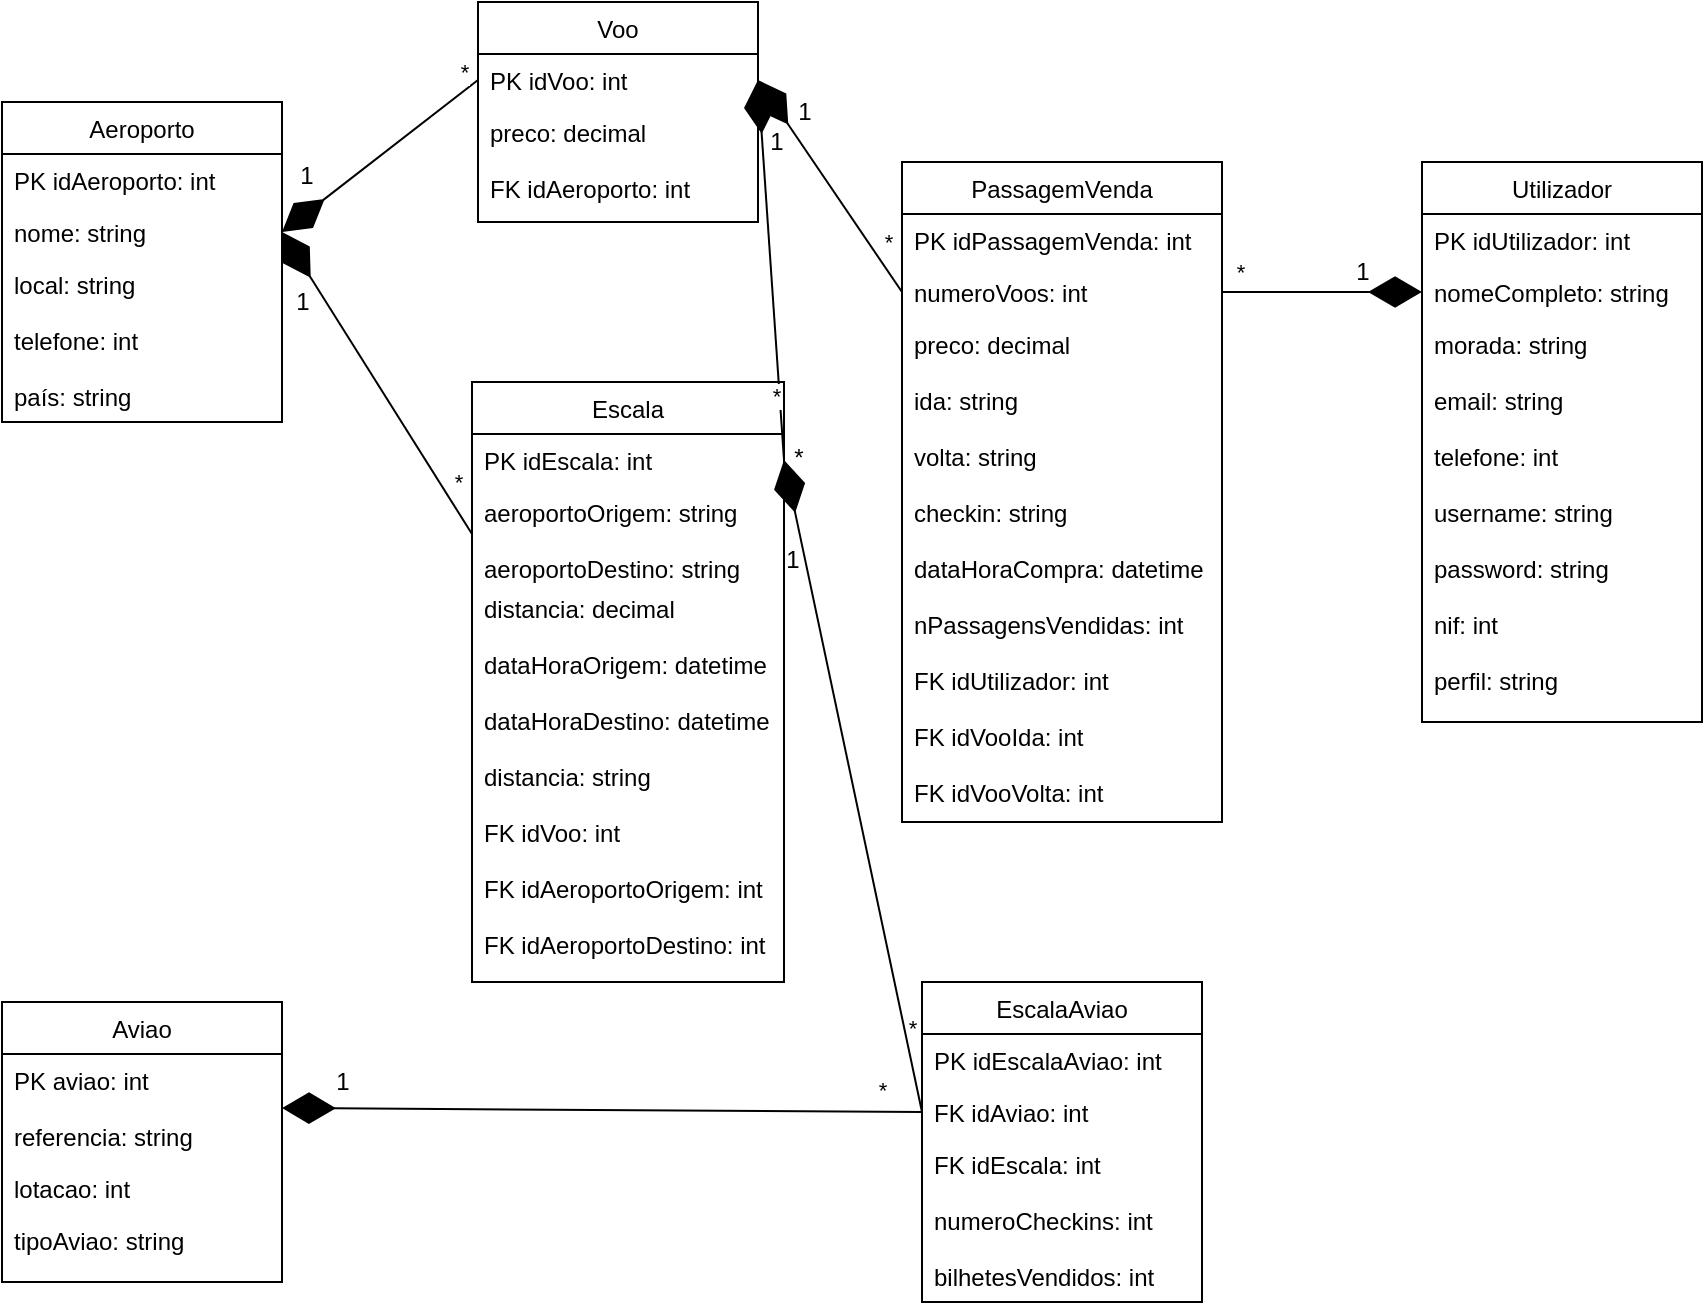 <mxfile version="14.7.2" type="device"><diagram id="C5RBs43oDa-KdzZeNtuy" name="Page-1"><mxGraphModel dx="950" dy="443" grid="1" gridSize="10" guides="1" tooltips="1" connect="1" arrows="1" fold="1" page="1" pageScale="1" pageWidth="827" pageHeight="1169" math="0" shadow="0"><root><mxCell id="WIyWlLk6GJQsqaUBKTNV-0"/><mxCell id="WIyWlLk6GJQsqaUBKTNV-1" parent="WIyWlLk6GJQsqaUBKTNV-0"/><mxCell id="OGKQrla6Lr9_N94wznhQ-4" value="Aeroporto" style="swimlane;fontStyle=0;childLayout=stackLayout;horizontal=1;startSize=26;horizontalStack=0;resizeParent=1;resizeParentMax=0;resizeLast=0;collapsible=1;marginBottom=0;" parent="WIyWlLk6GJQsqaUBKTNV-1" vertex="1"><mxGeometry x="40" y="220" width="140" height="160" as="geometry"/></mxCell><mxCell id="OGKQrla6Lr9_N94wznhQ-5" value="PK idAeroporto: int" style="text;strokeColor=none;fillColor=none;align=left;verticalAlign=top;spacingLeft=4;spacingRight=4;overflow=hidden;rotatable=0;points=[[0,0.5],[1,0.5]];portConstraint=eastwest;" parent="OGKQrla6Lr9_N94wznhQ-4" vertex="1"><mxGeometry y="26" width="140" height="26" as="geometry"/></mxCell><mxCell id="OGKQrla6Lr9_N94wznhQ-6" value="nome: string" style="text;strokeColor=none;fillColor=none;align=left;verticalAlign=top;spacingLeft=4;spacingRight=4;overflow=hidden;rotatable=0;points=[[0,0.5],[1,0.5]];portConstraint=eastwest;" parent="OGKQrla6Lr9_N94wznhQ-4" vertex="1"><mxGeometry y="52" width="140" height="26" as="geometry"/></mxCell><mxCell id="OGKQrla6Lr9_N94wznhQ-7" value="local: string&#10;&#10;telefone: int&#10;&#10;país: string" style="text;strokeColor=none;fillColor=none;align=left;verticalAlign=top;spacingLeft=4;spacingRight=4;overflow=hidden;rotatable=0;points=[[0,0.5],[1,0.5]];portConstraint=eastwest;" parent="OGKQrla6Lr9_N94wznhQ-4" vertex="1"><mxGeometry y="78" width="140" height="82" as="geometry"/></mxCell><mxCell id="OGKQrla6Lr9_N94wznhQ-8" value="Utilizador" style="swimlane;fontStyle=0;childLayout=stackLayout;horizontal=1;startSize=26;horizontalStack=0;resizeParent=1;resizeParentMax=0;resizeLast=0;collapsible=1;marginBottom=0;" parent="WIyWlLk6GJQsqaUBKTNV-1" vertex="1"><mxGeometry x="750" y="250" width="140" height="280" as="geometry"/></mxCell><mxCell id="OGKQrla6Lr9_N94wznhQ-9" value="PK idUtilizador: int" style="text;strokeColor=none;fillColor=none;align=left;verticalAlign=top;spacingLeft=4;spacingRight=4;overflow=hidden;rotatable=0;points=[[0,0.5],[1,0.5]];portConstraint=eastwest;" parent="OGKQrla6Lr9_N94wznhQ-8" vertex="1"><mxGeometry y="26" width="140" height="26" as="geometry"/></mxCell><mxCell id="OGKQrla6Lr9_N94wznhQ-10" value="nomeCompleto: string" style="text;strokeColor=none;fillColor=none;align=left;verticalAlign=top;spacingLeft=4;spacingRight=4;overflow=hidden;rotatable=0;points=[[0,0.5],[1,0.5]];portConstraint=eastwest;" parent="OGKQrla6Lr9_N94wznhQ-8" vertex="1"><mxGeometry y="52" width="140" height="26" as="geometry"/></mxCell><mxCell id="OGKQrla6Lr9_N94wznhQ-11" value="morada: string&#10;&#10;email: string&#10;&#10;telefone: int&#10;&#10;username: string&#10;&#10;password: string&#10;&#10;nif: int&#10;&#10;perfil: string" style="text;strokeColor=none;fillColor=none;align=left;verticalAlign=top;spacingLeft=4;spacingRight=4;overflow=hidden;rotatable=0;points=[[0,0.5],[1,0.5]];portConstraint=eastwest;" parent="OGKQrla6Lr9_N94wznhQ-8" vertex="1"><mxGeometry y="78" width="140" height="202" as="geometry"/></mxCell><mxCell id="OGKQrla6Lr9_N94wznhQ-12" value="Voo" style="swimlane;fontStyle=0;childLayout=stackLayout;horizontal=1;startSize=26;horizontalStack=0;resizeParent=1;resizeParentMax=0;resizeLast=0;collapsible=1;marginBottom=0;" parent="WIyWlLk6GJQsqaUBKTNV-1" vertex="1"><mxGeometry x="278" y="170" width="140" height="110" as="geometry"/></mxCell><mxCell id="OGKQrla6Lr9_N94wznhQ-13" value="PK idVoo: int" style="text;strokeColor=none;fillColor=none;align=left;verticalAlign=top;spacingLeft=4;spacingRight=4;overflow=hidden;rotatable=0;points=[[0,0.5],[1,0.5]];portConstraint=eastwest;" parent="OGKQrla6Lr9_N94wznhQ-12" vertex="1"><mxGeometry y="26" width="140" height="26" as="geometry"/></mxCell><mxCell id="OGKQrla6Lr9_N94wznhQ-15" value="preco: decimal&#10;&#10;FK idAeroporto: int" style="text;strokeColor=none;fillColor=none;align=left;verticalAlign=top;spacingLeft=4;spacingRight=4;overflow=hidden;rotatable=0;points=[[0,0.5],[1,0.5]];portConstraint=eastwest;" parent="OGKQrla6Lr9_N94wznhQ-12" vertex="1"><mxGeometry y="52" width="140" height="58" as="geometry"/></mxCell><mxCell id="OGKQrla6Lr9_N94wznhQ-16" value="Escala" style="swimlane;fontStyle=0;childLayout=stackLayout;horizontal=1;startSize=26;horizontalStack=0;resizeParent=1;resizeParentMax=0;resizeLast=0;collapsible=1;marginBottom=0;" parent="WIyWlLk6GJQsqaUBKTNV-1" vertex="1"><mxGeometry x="275" y="360" width="156" height="300" as="geometry"/></mxCell><mxCell id="OGKQrla6Lr9_N94wznhQ-17" value="PK idEscala: int&#10;" style="text;strokeColor=none;fillColor=none;align=left;verticalAlign=top;spacingLeft=4;spacingRight=4;overflow=hidden;rotatable=0;points=[[0,0.5],[1,0.5]];portConstraint=eastwest;" parent="OGKQrla6Lr9_N94wznhQ-16" vertex="1"><mxGeometry y="26" width="156" height="26" as="geometry"/></mxCell><mxCell id="OGKQrla6Lr9_N94wznhQ-18" value="aeroportoOrigem: string&#10;&#10;aeroportoDestino: string" style="text;strokeColor=none;fillColor=none;align=left;verticalAlign=top;spacingLeft=4;spacingRight=4;overflow=hidden;rotatable=0;points=[[0,0.5],[1,0.5]];portConstraint=eastwest;" parent="OGKQrla6Lr9_N94wznhQ-16" vertex="1"><mxGeometry y="52" width="156" height="48" as="geometry"/></mxCell><mxCell id="OGKQrla6Lr9_N94wznhQ-19" value="distancia: decimal&#10;&#10;dataHoraOrigem: datetime&#10;&#10;dataHoraDestino: datetime&#10;&#10;distancia: string&#10;&#10;FK idVoo: int&#10;&#10;FK idAeroportoOrigem: int&#10;&#10;FK idAeroportoDestino: int" style="text;strokeColor=none;fillColor=none;align=left;verticalAlign=top;spacingLeft=4;spacingRight=4;overflow=hidden;rotatable=0;points=[[0,0.5],[1,0.5]];portConstraint=eastwest;" parent="OGKQrla6Lr9_N94wznhQ-16" vertex="1"><mxGeometry y="100" width="156" height="200" as="geometry"/></mxCell><mxCell id="OGKQrla6Lr9_N94wznhQ-20" value="PassagemVenda" style="swimlane;fontStyle=0;childLayout=stackLayout;horizontal=1;startSize=26;horizontalStack=0;resizeParent=1;resizeParentMax=0;resizeLast=0;collapsible=1;marginBottom=0;" parent="WIyWlLk6GJQsqaUBKTNV-1" vertex="1"><mxGeometry x="490" y="250" width="160" height="330" as="geometry"/></mxCell><mxCell id="OGKQrla6Lr9_N94wznhQ-21" value="PK idPassagemVenda: int" style="text;strokeColor=none;fillColor=none;align=left;verticalAlign=top;spacingLeft=4;spacingRight=4;overflow=hidden;rotatable=0;points=[[0,0.5],[1,0.5]];portConstraint=eastwest;" parent="OGKQrla6Lr9_N94wznhQ-20" vertex="1"><mxGeometry y="26" width="160" height="26" as="geometry"/></mxCell><mxCell id="OGKQrla6Lr9_N94wznhQ-22" value="numeroVoos: int " style="text;strokeColor=none;fillColor=none;align=left;verticalAlign=top;spacingLeft=4;spacingRight=4;overflow=hidden;rotatable=0;points=[[0,0.5],[1,0.5]];portConstraint=eastwest;" parent="OGKQrla6Lr9_N94wznhQ-20" vertex="1"><mxGeometry y="52" width="160" height="26" as="geometry"/></mxCell><mxCell id="OGKQrla6Lr9_N94wznhQ-23" value="preco: decimal&#10;&#10;ida: string&#10;&#10;volta: string&#10;&#10;checkin: string&#10;&#10;dataHoraCompra: datetime&#10;&#10;nPassagensVendidas: int&#10;&#10;FK idUtilizador: int&#10;&#10;FK idVooIda: int&#10;&#10;FK idVooVolta: int" style="text;strokeColor=none;fillColor=none;align=left;verticalAlign=top;spacingLeft=4;spacingRight=4;overflow=hidden;rotatable=0;points=[[0,0.5],[1,0.5]];portConstraint=eastwest;" parent="OGKQrla6Lr9_N94wznhQ-20" vertex="1"><mxGeometry y="78" width="160" height="252" as="geometry"/></mxCell><mxCell id="OGKQrla6Lr9_N94wznhQ-24" value="Aviao" style="swimlane;fontStyle=0;childLayout=stackLayout;horizontal=1;startSize=26;horizontalStack=0;resizeParent=1;resizeParentMax=0;resizeLast=0;collapsible=1;marginBottom=0;" parent="WIyWlLk6GJQsqaUBKTNV-1" vertex="1"><mxGeometry x="40" y="670" width="140" height="140" as="geometry"/></mxCell><mxCell id="OGKQrla6Lr9_N94wznhQ-25" value="PK aviao: int&#10;&#10;referencia: string" style="text;strokeColor=none;fillColor=none;align=left;verticalAlign=top;spacingLeft=4;spacingRight=4;overflow=hidden;rotatable=0;points=[[0,0.5],[1,0.5]];portConstraint=eastwest;" parent="OGKQrla6Lr9_N94wznhQ-24" vertex="1"><mxGeometry y="26" width="140" height="54" as="geometry"/></mxCell><mxCell id="OGKQrla6Lr9_N94wznhQ-26" value="lotacao: int" style="text;strokeColor=none;fillColor=none;align=left;verticalAlign=top;spacingLeft=4;spacingRight=4;overflow=hidden;rotatable=0;points=[[0,0.5],[1,0.5]];portConstraint=eastwest;" parent="OGKQrla6Lr9_N94wznhQ-24" vertex="1"><mxGeometry y="80" width="140" height="26" as="geometry"/></mxCell><mxCell id="OGKQrla6Lr9_N94wznhQ-27" value="tipoAviao: string" style="text;strokeColor=none;fillColor=none;align=left;verticalAlign=top;spacingLeft=4;spacingRight=4;overflow=hidden;rotatable=0;points=[[0,0.5],[1,0.5]];portConstraint=eastwest;" parent="OGKQrla6Lr9_N94wznhQ-24" vertex="1"><mxGeometry y="106" width="140" height="34" as="geometry"/></mxCell><mxCell id="XFreLfIAcu1qviD94qQC-0" value="EscalaAviao" style="swimlane;fontStyle=0;childLayout=stackLayout;horizontal=1;startSize=26;horizontalStack=0;resizeParent=1;resizeParentMax=0;resizeLast=0;collapsible=1;marginBottom=0;" parent="WIyWlLk6GJQsqaUBKTNV-1" vertex="1"><mxGeometry x="500" y="660" width="140" height="160" as="geometry"/></mxCell><mxCell id="XFreLfIAcu1qviD94qQC-1" value="PK idEscalaAviao: int" style="text;strokeColor=none;fillColor=none;align=left;verticalAlign=top;spacingLeft=4;spacingRight=4;overflow=hidden;rotatable=0;points=[[0,0.5],[1,0.5]];portConstraint=eastwest;" parent="XFreLfIAcu1qviD94qQC-0" vertex="1"><mxGeometry y="26" width="140" height="26" as="geometry"/></mxCell><mxCell id="XFreLfIAcu1qviD94qQC-2" value="FK idAviao: int" style="text;strokeColor=none;fillColor=none;align=left;verticalAlign=top;spacingLeft=4;spacingRight=4;overflow=hidden;rotatable=0;points=[[0,0.5],[1,0.5]];portConstraint=eastwest;" parent="XFreLfIAcu1qviD94qQC-0" vertex="1"><mxGeometry y="52" width="140" height="26" as="geometry"/></mxCell><mxCell id="XFreLfIAcu1qviD94qQC-3" value="FK idEscala: int&#10;&#10;numeroCheckins: int&#10;&#10;bilhetesVendidos: int" style="text;strokeColor=none;fillColor=none;align=left;verticalAlign=top;spacingLeft=4;spacingRight=4;overflow=hidden;rotatable=0;points=[[0,0.5],[1,0.5]];portConstraint=eastwest;" parent="XFreLfIAcu1qviD94qQC-0" vertex="1"><mxGeometry y="78" width="140" height="82" as="geometry"/></mxCell><mxCell id="XFreLfIAcu1qviD94qQC-6" value="" style="endArrow=diamondThin;endFill=1;endSize=24;html=1;exitX=0;exitY=0.5;exitDx=0;exitDy=0;entryX=1;entryY=0.5;entryDx=0;entryDy=0;" parent="WIyWlLk6GJQsqaUBKTNV-1" source="XFreLfIAcu1qviD94qQC-2" target="OGKQrla6Lr9_N94wznhQ-25" edge="1"><mxGeometry width="160" relative="1" as="geometry"><mxPoint x="200" y="365" as="sourcePoint"/><mxPoint x="362" y="455" as="targetPoint"/></mxGeometry></mxCell><mxCell id="XFreLfIAcu1qviD94qQC-8" value="*" style="edgeLabel;html=1;align=center;verticalAlign=middle;resizable=0;points=[];" parent="XFreLfIAcu1qviD94qQC-6" vertex="1" connectable="0"><mxGeometry x="-0.875" y="3" relative="1" as="geometry"><mxPoint y="-14" as="offset"/></mxGeometry></mxCell><mxCell id="XFreLfIAcu1qviD94qQC-9" value="1" style="text;html=1;align=center;verticalAlign=middle;resizable=0;points=[];autosize=1;strokeColor=none;" parent="WIyWlLk6GJQsqaUBKTNV-1" vertex="1"><mxGeometry x="200" y="700" width="20" height="20" as="geometry"/></mxCell><mxCell id="XFreLfIAcu1qviD94qQC-12" value="" style="endArrow=diamondThin;endFill=1;endSize=24;html=1;exitX=0;exitY=0.5;exitDx=0;exitDy=0;entryX=1;entryY=0.5;entryDx=0;entryDy=0;" parent="WIyWlLk6GJQsqaUBKTNV-1" source="OGKQrla6Lr9_N94wznhQ-13" target="OGKQrla6Lr9_N94wznhQ-6" edge="1"><mxGeometry width="160" relative="1" as="geometry"><mxPoint x="510" y="735" as="sourcePoint"/><mxPoint x="190" y="733" as="targetPoint"/></mxGeometry></mxCell><mxCell id="XFreLfIAcu1qviD94qQC-14" value="*" style="edgeLabel;html=1;align=center;verticalAlign=middle;resizable=0;points=[];" parent="XFreLfIAcu1qviD94qQC-12" vertex="1" connectable="0"><mxGeometry x="-0.875" y="3" relative="1" as="geometry"><mxPoint x="-3" y="-12" as="offset"/></mxGeometry></mxCell><mxCell id="XFreLfIAcu1qviD94qQC-15" value="1" style="text;html=1;align=center;verticalAlign=middle;resizable=0;points=[];autosize=1;strokeColor=none;" parent="WIyWlLk6GJQsqaUBKTNV-1" vertex="1"><mxGeometry x="182" y="247" width="20" height="20" as="geometry"/></mxCell><mxCell id="XFreLfIAcu1qviD94qQC-16" value="" style="endArrow=diamondThin;endFill=1;endSize=24;html=1;exitX=0;exitY=0.5;exitDx=0;exitDy=0;entryX=1;entryY=0.5;entryDx=0;entryDy=0;" parent="WIyWlLk6GJQsqaUBKTNV-1" source="OGKQrla6Lr9_N94wznhQ-18" target="OGKQrla6Lr9_N94wznhQ-6" edge="1"><mxGeometry width="160" relative="1" as="geometry"><mxPoint x="288" y="219" as="sourcePoint"/><mxPoint x="190" y="295" as="targetPoint"/></mxGeometry></mxCell><mxCell id="XFreLfIAcu1qviD94qQC-17" value="*" style="edgeLabel;html=1;align=center;verticalAlign=middle;resizable=0;points=[];" parent="XFreLfIAcu1qviD94qQC-16" vertex="1" connectable="0"><mxGeometry x="-0.875" y="3" relative="1" as="geometry"><mxPoint x="1" y="-19" as="offset"/></mxGeometry></mxCell><mxCell id="XFreLfIAcu1qviD94qQC-18" value="1" style="text;html=1;align=center;verticalAlign=middle;resizable=0;points=[];autosize=1;strokeColor=none;" parent="WIyWlLk6GJQsqaUBKTNV-1" vertex="1"><mxGeometry x="180" y="310" width="20" height="20" as="geometry"/></mxCell><mxCell id="XFreLfIAcu1qviD94qQC-19" value="" style="endArrow=diamondThin;endFill=1;endSize=24;html=1;exitX=0;exitY=0.5;exitDx=0;exitDy=0;entryX=1;entryY=0.5;entryDx=0;entryDy=0;" parent="WIyWlLk6GJQsqaUBKTNV-1" source="XFreLfIAcu1qviD94qQC-2" target="OGKQrla6Lr9_N94wznhQ-17" edge="1"><mxGeometry width="160" relative="1" as="geometry"><mxPoint x="280" y="446" as="sourcePoint"/><mxPoint x="190" y="295" as="targetPoint"/></mxGeometry></mxCell><mxCell id="XFreLfIAcu1qviD94qQC-20" value="*" style="edgeLabel;html=1;align=center;verticalAlign=middle;resizable=0;points=[];" parent="XFreLfIAcu1qviD94qQC-19" vertex="1" connectable="0"><mxGeometry x="-0.875" y="3" relative="1" as="geometry"><mxPoint x="2" y="-22" as="offset"/></mxGeometry></mxCell><mxCell id="XFreLfIAcu1qviD94qQC-21" value="1" style="text;html=1;align=center;verticalAlign=middle;resizable=0;points=[];autosize=1;strokeColor=none;" parent="WIyWlLk6GJQsqaUBKTNV-1" vertex="1"><mxGeometry x="425" y="439" width="20" height="20" as="geometry"/></mxCell><mxCell id="XFreLfIAcu1qviD94qQC-22" value="" style="endArrow=diamondThin;endFill=1;endSize=24;html=1;exitX=0;exitY=0.5;exitDx=0;exitDy=0;entryX=1;entryY=0.5;entryDx=0;entryDy=0;" parent="WIyWlLk6GJQsqaUBKTNV-1" source="OGKQrla6Lr9_N94wznhQ-22" target="OGKQrla6Lr9_N94wznhQ-13" edge="1"><mxGeometry width="160" relative="1" as="geometry"><mxPoint x="510" y="735" as="sourcePoint"/><mxPoint x="436" y="409" as="targetPoint"/></mxGeometry></mxCell><mxCell id="XFreLfIAcu1qviD94qQC-23" value="*" style="edgeLabel;html=1;align=center;verticalAlign=middle;resizable=0;points=[];" parent="XFreLfIAcu1qviD94qQC-22" vertex="1" connectable="0"><mxGeometry x="-0.875" y="3" relative="1" as="geometry"><mxPoint y="-20" as="offset"/></mxGeometry></mxCell><mxCell id="XFreLfIAcu1qviD94qQC-24" value="1" style="text;html=1;align=center;verticalAlign=middle;resizable=0;points=[];autosize=1;strokeColor=none;" parent="WIyWlLk6GJQsqaUBKTNV-1" vertex="1"><mxGeometry x="431" y="215" width="20" height="20" as="geometry"/></mxCell><mxCell id="XFreLfIAcu1qviD94qQC-25" value="" style="endArrow=diamondThin;endFill=1;endSize=24;html=1;exitX=1;exitY=0.5;exitDx=0;exitDy=0;entryX=0;entryY=0.5;entryDx=0;entryDy=0;" parent="WIyWlLk6GJQsqaUBKTNV-1" source="OGKQrla6Lr9_N94wznhQ-22" target="OGKQrla6Lr9_N94wznhQ-10" edge="1"><mxGeometry width="160" relative="1" as="geometry"><mxPoint x="500" y="325" as="sourcePoint"/><mxPoint x="690" y="380" as="targetPoint"/></mxGeometry></mxCell><mxCell id="XFreLfIAcu1qviD94qQC-26" value="*" style="edgeLabel;html=1;align=center;verticalAlign=middle;resizable=0;points=[];" parent="XFreLfIAcu1qviD94qQC-25" vertex="1" connectable="0"><mxGeometry x="-0.875" y="3" relative="1" as="geometry"><mxPoint x="2" y="-7" as="offset"/></mxGeometry></mxCell><mxCell id="XFreLfIAcu1qviD94qQC-27" value="1" style="text;html=1;align=center;verticalAlign=middle;resizable=0;points=[];autosize=1;strokeColor=none;" parent="WIyWlLk6GJQsqaUBKTNV-1" vertex="1"><mxGeometry x="710" y="295" width="20" height="20" as="geometry"/></mxCell><mxCell id="XFreLfIAcu1qviD94qQC-29" value="" style="endArrow=diamondThin;endFill=1;endSize=24;html=1;exitX=1;exitY=0.5;exitDx=0;exitDy=0;entryX=1;entryY=0.5;entryDx=0;entryDy=0;" parent="WIyWlLk6GJQsqaUBKTNV-1" source="OGKQrla6Lr9_N94wznhQ-17" target="OGKQrla6Lr9_N94wznhQ-13" edge="1"><mxGeometry width="160" relative="1" as="geometry"><mxPoint x="500" y="325" as="sourcePoint"/><mxPoint x="428" y="219" as="targetPoint"/></mxGeometry></mxCell><mxCell id="XFreLfIAcu1qviD94qQC-30" value="*" style="edgeLabel;html=1;align=center;verticalAlign=middle;resizable=0;points=[];" parent="XFreLfIAcu1qviD94qQC-29" vertex="1" connectable="0"><mxGeometry x="-0.875" y="3" relative="1" as="geometry"><mxPoint y="-20" as="offset"/></mxGeometry></mxCell><mxCell id="XFreLfIAcu1qviD94qQC-31" value="1" style="text;html=1;align=center;verticalAlign=middle;resizable=0;points=[];autosize=1;strokeColor=none;" parent="WIyWlLk6GJQsqaUBKTNV-1" vertex="1"><mxGeometry x="417" y="230" width="20" height="20" as="geometry"/></mxCell><mxCell id="XFreLfIAcu1qviD94qQC-32" value="*" style="text;html=1;align=center;verticalAlign=middle;resizable=0;points=[];autosize=1;strokeColor=none;" parent="WIyWlLk6GJQsqaUBKTNV-1" vertex="1"><mxGeometry x="428" y="388" width="20" height="20" as="geometry"/></mxCell></root></mxGraphModel></diagram></mxfile>